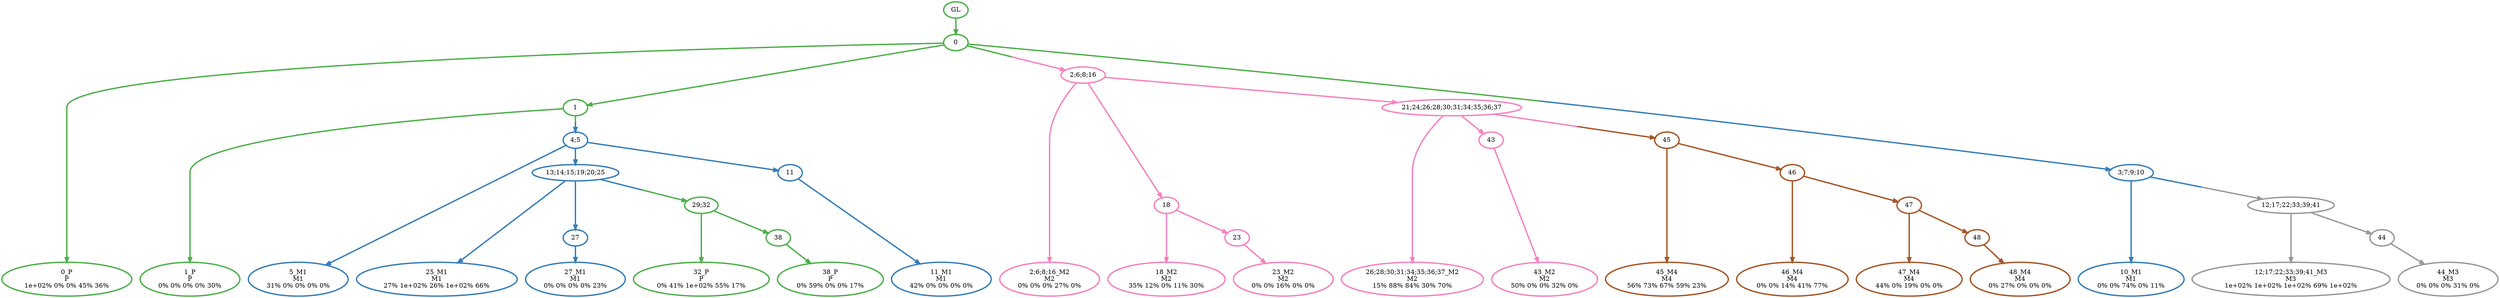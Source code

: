 digraph T {
	{
		rank=same
		38 [penwidth=3,colorscheme=set19,color=3,label="0_P\nP\n1e+02% 0% 0% 45% 36%"]
		36 [penwidth=3,colorscheme=set19,color=3,label="1_P\nP\n0% 0% 0% 0% 30%"]
		34 [penwidth=3,colorscheme=set19,color=3,label="32_P\nP\n0% 41% 1e+02% 55% 17%"]
		32 [penwidth=3,colorscheme=set19,color=3,label="38_P\nP\n0% 59% 0% 0% 17%"]
		31 [penwidth=3,colorscheme=set19,color=2,label="5_M1\nM1\n31% 0% 0% 0% 0%"]
		29 [penwidth=3,colorscheme=set19,color=2,label="11_M1\nM1\n42% 0% 0% 0% 0%"]
		28 [penwidth=3,colorscheme=set19,color=2,label="25_M1\nM1\n27% 1e+02% 26% 1e+02% 66%"]
		26 [penwidth=3,colorscheme=set19,color=2,label="27_M1\nM1\n0% 0% 0% 0% 23%"]
		25 [penwidth=3,colorscheme=set19,color=2,label="10_M1\nM1\n0% 0% 74% 0% 11%"]
		24 [penwidth=3,colorscheme=set19,color=8,label="2;6;8;16_M2\nM2\n0% 0% 0% 27% 0%"]
		22 [penwidth=3,colorscheme=set19,color=8,label="18_M2\nM2\n35% 12% 0% 11% 30%"]
		20 [penwidth=3,colorscheme=set19,color=8,label="23_M2\nM2\n0% 0% 16% 0% 0%"]
		18 [penwidth=3,colorscheme=set19,color=8,label="26;28;30;31;34;35;36;37_M2\nM2\n15% 88% 84% 30% 70%"]
		16 [penwidth=3,colorscheme=set19,color=8,label="43_M2\nM2\n50% 0% 0% 32% 0%"]
		15 [penwidth=3,colorscheme=set19,color=9,label="12;17;22;33;39;41_M3\nM3\n1e+02% 1e+02% 1e+02% 69% 1e+02%"]
		13 [penwidth=3,colorscheme=set19,color=9,label="44_M3\nM3\n0% 0% 0% 31% 0%"]
		12 [penwidth=3,colorscheme=set19,color=7,label="45_M4\nM4\n56% 73% 67% 59% 23%"]
		10 [penwidth=3,colorscheme=set19,color=7,label="46_M4\nM4\n0% 0% 14% 41% 77%"]
		8 [penwidth=3,colorscheme=set19,color=7,label="47_M4\nM4\n44% 0% 19% 0% 0%"]
		6 [penwidth=3,colorscheme=set19,color=7,label="48_M4\nM4\n0% 27% 0% 0% 0%"]
	}
	40 [penwidth=3,colorscheme=set19,color=3,label="GL"]
	39 [penwidth=3,colorscheme=set19,color=3,label="0"]
	37 [penwidth=3,colorscheme=set19,color=3,label="1"]
	35 [penwidth=3,colorscheme=set19,color=2,label="13;14;15;19;20;25"]
	33 [penwidth=3,colorscheme=set19,color=3,label="38"]
	30 [penwidth=3,colorscheme=set19,color=2,label="11"]
	27 [penwidth=3,colorscheme=set19,color=2,label="27"]
	23 [penwidth=3,colorscheme=set19,color=8,label="18"]
	21 [penwidth=3,colorscheme=set19,color=8,label="23"]
	19 [penwidth=3,colorscheme=set19,color=8,label="21;24;26;28;30;31;34;35;36;37"]
	17 [penwidth=3,colorscheme=set19,color=8,label="43"]
	14 [penwidth=3,colorscheme=set19,color=9,label="44"]
	11 [penwidth=3,colorscheme=set19,color=7,label="46"]
	9 [penwidth=3,colorscheme=set19,color=7,label="47"]
	7 [penwidth=3,colorscheme=set19,color=7,label="48"]
	5 [penwidth=3,colorscheme=set19,color=7,label="45"]
	4 [penwidth=3,colorscheme=set19,color=3,label="29;32"]
	3 [penwidth=3,colorscheme=set19,color=9,label="12;17;22;33;39;41"]
	2 [penwidth=3,colorscheme=set19,color=8,label="2;6;8;16"]
	1 [penwidth=3,colorscheme=set19,color=2,label="4;5"]
	0 [penwidth=3,colorscheme=set19,color=2,label="3;7;9;10"]
	40 -> 39 [penwidth=3,colorscheme=set19,color=3]
	39 -> 38 [penwidth=3,colorscheme=set19,color=3]
	39 -> 37 [penwidth=3,colorscheme=set19,color=3]
	39 -> 2 [penwidth=3,colorscheme=set19,color="3;0.5:8"]
	39 -> 0 [penwidth=3,colorscheme=set19,color="3;0.5:2"]
	37 -> 36 [penwidth=3,colorscheme=set19,color=3]
	37 -> 1 [penwidth=3,colorscheme=set19,color="3;0.5:2"]
	35 -> 28 [penwidth=3,colorscheme=set19,color=2]
	35 -> 27 [penwidth=3,colorscheme=set19,color=2]
	35 -> 4 [penwidth=3,colorscheme=set19,color="2;0.5:3"]
	33 -> 32 [penwidth=3,colorscheme=set19,color=3]
	30 -> 29 [penwidth=3,colorscheme=set19,color=2]
	27 -> 26 [penwidth=3,colorscheme=set19,color=2]
	23 -> 22 [penwidth=3,colorscheme=set19,color=8]
	23 -> 21 [penwidth=3,colorscheme=set19,color=8]
	21 -> 20 [penwidth=3,colorscheme=set19,color=8]
	19 -> 18 [penwidth=3,colorscheme=set19,color=8]
	19 -> 17 [penwidth=3,colorscheme=set19,color=8]
	19 -> 5 [penwidth=3,colorscheme=set19,color="8;0.5:7"]
	17 -> 16 [penwidth=3,colorscheme=set19,color=8]
	14 -> 13 [penwidth=3,colorscheme=set19,color=9]
	11 -> 10 [penwidth=3,colorscheme=set19,color=7]
	11 -> 9 [penwidth=3,colorscheme=set19,color=7]
	9 -> 8 [penwidth=3,colorscheme=set19,color=7]
	9 -> 7 [penwidth=3,colorscheme=set19,color=7]
	7 -> 6 [penwidth=3,colorscheme=set19,color=7]
	5 -> 12 [penwidth=3,colorscheme=set19,color=7]
	5 -> 11 [penwidth=3,colorscheme=set19,color=7]
	4 -> 34 [penwidth=3,colorscheme=set19,color=3]
	4 -> 33 [penwidth=3,colorscheme=set19,color=3]
	3 -> 15 [penwidth=3,colorscheme=set19,color=9]
	3 -> 14 [penwidth=3,colorscheme=set19,color=9]
	2 -> 24 [penwidth=3,colorscheme=set19,color=8]
	2 -> 23 [penwidth=3,colorscheme=set19,color=8]
	2 -> 19 [penwidth=3,colorscheme=set19,color=8]
	1 -> 35 [penwidth=3,colorscheme=set19,color=2]
	1 -> 31 [penwidth=3,colorscheme=set19,color=2]
	1 -> 30 [penwidth=3,colorscheme=set19,color=2]
	0 -> 25 [penwidth=3,colorscheme=set19,color=2]
	0 -> 3 [penwidth=3,colorscheme=set19,color="2;0.5:9"]
}
